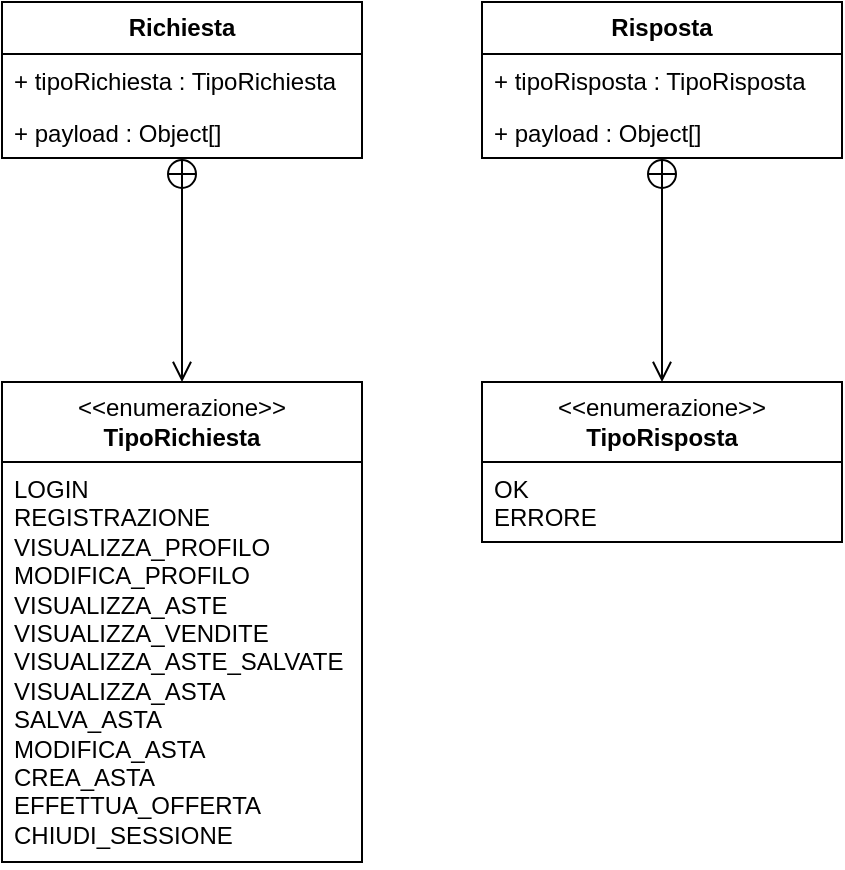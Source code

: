 <mxfile version="24.2.5" type="device">
  <diagram id="C5RBs43oDa-KdzZeNtuy" name="Page-1">
    <mxGraphModel dx="2692" dy="606" grid="1" gridSize="10" guides="1" tooltips="1" connect="1" arrows="1" fold="1" page="1" pageScale="1" pageWidth="827" pageHeight="1169" math="0" shadow="0">
      <root>
        <mxCell id="WIyWlLk6GJQsqaUBKTNV-0" />
        <mxCell id="WIyWlLk6GJQsqaUBKTNV-1" parent="WIyWlLk6GJQsqaUBKTNV-0" />
        <mxCell id="ZUelXY484gTTJpSAcajP-10" value="&lt;div&gt;&amp;lt;&amp;lt;enumerazione&amp;gt;&amp;gt;&lt;/div&gt;&lt;b&gt;TipoRichiesta&lt;/b&gt;" style="swimlane;fontStyle=0;childLayout=stackLayout;horizontal=1;startSize=40;fillColor=none;horizontalStack=0;resizeParent=1;resizeParentMax=0;resizeLast=0;collapsible=1;marginBottom=0;whiteSpace=wrap;html=1;" parent="WIyWlLk6GJQsqaUBKTNV-1" vertex="1">
          <mxGeometry x="-1290" y="1030" width="180" height="240" as="geometry" />
        </mxCell>
        <mxCell id="ZUelXY484gTTJpSAcajP-11" value="LOGIN&lt;div&gt;REGISTRAZIONE&lt;/div&gt;&lt;div&gt;VISUALIZZA_PROFILO&lt;/div&gt;&lt;div&gt;MODIFICA_PROFILO&lt;/div&gt;&lt;div&gt;VISUALIZZA_ASTE&lt;/div&gt;&lt;div&gt;VISUALIZZA_VENDITE&lt;/div&gt;&lt;div&gt;VISUALIZZA_ASTE_SALVATE&lt;/div&gt;&lt;div&gt;VISUALIZZA_ASTA&lt;/div&gt;&lt;div&gt;SALVA_ASTA&lt;/div&gt;&lt;div&gt;MODIFICA_ASTA&lt;/div&gt;&lt;div&gt;CREA_ASTA&lt;/div&gt;&lt;div&gt;EFFETTUA_OFFERTA&lt;/div&gt;&lt;div&gt;CHIUDI_SESSIONE&lt;/div&gt;" style="text;strokeColor=none;fillColor=none;align=left;verticalAlign=top;spacingLeft=4;spacingRight=4;overflow=hidden;rotatable=0;points=[[0,0.5],[1,0.5]];portConstraint=eastwest;whiteSpace=wrap;html=1;" parent="ZUelXY484gTTJpSAcajP-10" vertex="1">
          <mxGeometry y="40" width="180" height="200" as="geometry" />
        </mxCell>
        <mxCell id="ZUelXY484gTTJpSAcajP-14" value="" style="endArrow=open;startArrow=circlePlus;endFill=0;startFill=0;endSize=8;html=1;rounded=0;edgeStyle=elbowEdgeStyle;" parent="WIyWlLk6GJQsqaUBKTNV-1" source="pvrtacuWmei6F0Ho8wTy-0" target="ZUelXY484gTTJpSAcajP-10" edge="1">
          <mxGeometry width="160" relative="1" as="geometry">
            <mxPoint x="-1200.333" y="910" as="sourcePoint" />
            <mxPoint x="-1040" y="600" as="targetPoint" />
          </mxGeometry>
        </mxCell>
        <mxCell id="pvrtacuWmei6F0Ho8wTy-0" value="&lt;b&gt;Richiesta&lt;/b&gt;" style="swimlane;fontStyle=0;childLayout=stackLayout;horizontal=1;startSize=26;fillColor=none;horizontalStack=0;resizeParent=1;resizeParentMax=0;resizeLast=0;collapsible=1;marginBottom=0;whiteSpace=wrap;html=1;" parent="WIyWlLk6GJQsqaUBKTNV-1" vertex="1">
          <mxGeometry x="-1290" y="840" width="180" height="78" as="geometry" />
        </mxCell>
        <mxCell id="pvrtacuWmei6F0Ho8wTy-2" value="+ tipoRichiesta : TipoRichiesta" style="text;strokeColor=none;fillColor=none;align=left;verticalAlign=top;spacingLeft=4;spacingRight=4;overflow=hidden;rotatable=0;points=[[0,0.5],[1,0.5]];portConstraint=eastwest;whiteSpace=wrap;html=1;" parent="pvrtacuWmei6F0Ho8wTy-0" vertex="1">
          <mxGeometry y="26" width="180" height="26" as="geometry" />
        </mxCell>
        <mxCell id="pvrtacuWmei6F0Ho8wTy-3" value="+ payload : Object[]" style="text;strokeColor=none;fillColor=none;align=left;verticalAlign=top;spacingLeft=4;spacingRight=4;overflow=hidden;rotatable=0;points=[[0,0.5],[1,0.5]];portConstraint=eastwest;whiteSpace=wrap;html=1;" parent="pvrtacuWmei6F0Ho8wTy-0" vertex="1">
          <mxGeometry y="52" width="180" height="26" as="geometry" />
        </mxCell>
        <mxCell id="pvrtacuWmei6F0Ho8wTy-8" value="&lt;b&gt;Risposta&lt;/b&gt;" style="swimlane;fontStyle=0;childLayout=stackLayout;horizontal=1;startSize=26;fillColor=none;horizontalStack=0;resizeParent=1;resizeParentMax=0;resizeLast=0;collapsible=1;marginBottom=0;whiteSpace=wrap;html=1;" parent="WIyWlLk6GJQsqaUBKTNV-1" vertex="1">
          <mxGeometry x="-1050" y="840" width="180" height="78" as="geometry" />
        </mxCell>
        <mxCell id="pvrtacuWmei6F0Ho8wTy-9" value="+ tipoRisposta : TipoRisposta" style="text;strokeColor=none;fillColor=none;align=left;verticalAlign=top;spacingLeft=4;spacingRight=4;overflow=hidden;rotatable=0;points=[[0,0.5],[1,0.5]];portConstraint=eastwest;whiteSpace=wrap;html=1;" parent="pvrtacuWmei6F0Ho8wTy-8" vertex="1">
          <mxGeometry y="26" width="180" height="26" as="geometry" />
        </mxCell>
        <mxCell id="pvrtacuWmei6F0Ho8wTy-10" value="+ payload : Object[]" style="text;strokeColor=none;fillColor=none;align=left;verticalAlign=top;spacingLeft=4;spacingRight=4;overflow=hidden;rotatable=0;points=[[0,0.5],[1,0.5]];portConstraint=eastwest;whiteSpace=wrap;html=1;" parent="pvrtacuWmei6F0Ho8wTy-8" vertex="1">
          <mxGeometry y="52" width="180" height="26" as="geometry" />
        </mxCell>
        <mxCell id="pvrtacuWmei6F0Ho8wTy-12" value="&lt;div&gt;&amp;lt;&amp;lt;enumerazione&amp;gt;&amp;gt;&lt;/div&gt;&lt;b&gt;TipoRisposta&lt;/b&gt;" style="swimlane;fontStyle=0;childLayout=stackLayout;horizontal=1;startSize=40;fillColor=none;horizontalStack=0;resizeParent=1;resizeParentMax=0;resizeLast=0;collapsible=1;marginBottom=0;whiteSpace=wrap;html=1;" parent="WIyWlLk6GJQsqaUBKTNV-1" vertex="1">
          <mxGeometry x="-1050" y="1030" width="180" height="80" as="geometry" />
        </mxCell>
        <mxCell id="pvrtacuWmei6F0Ho8wTy-13" value="OK&lt;div&gt;ERRORE&lt;/div&gt;" style="text;strokeColor=none;fillColor=none;align=left;verticalAlign=top;spacingLeft=4;spacingRight=4;overflow=hidden;rotatable=0;points=[[0,0.5],[1,0.5]];portConstraint=eastwest;whiteSpace=wrap;html=1;" parent="pvrtacuWmei6F0Ho8wTy-12" vertex="1">
          <mxGeometry y="40" width="180" height="40" as="geometry" />
        </mxCell>
        <mxCell id="Uj1VKDorpYzMRz9UO2_O-2" value="" style="endArrow=open;startArrow=circlePlus;endFill=0;startFill=0;endSize=8;html=1;rounded=0;" parent="WIyWlLk6GJQsqaUBKTNV-1" source="pvrtacuWmei6F0Ho8wTy-8" target="pvrtacuWmei6F0Ho8wTy-12" edge="1">
          <mxGeometry width="160" relative="1" as="geometry">
            <mxPoint x="-1105" y="780" as="sourcePoint" />
            <mxPoint x="-945" y="780" as="targetPoint" />
          </mxGeometry>
        </mxCell>
      </root>
    </mxGraphModel>
  </diagram>
</mxfile>
